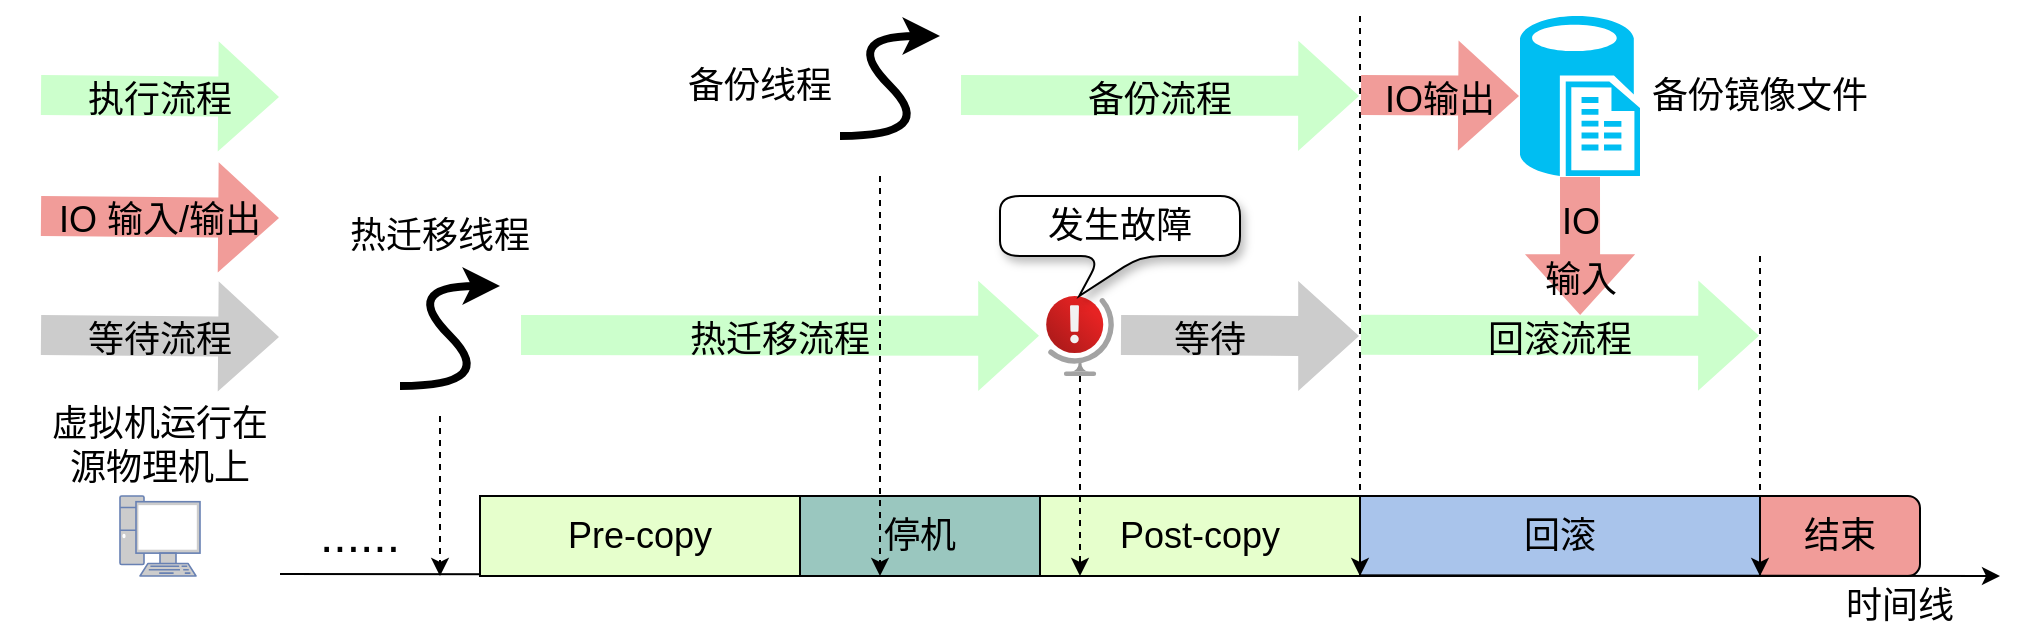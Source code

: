 <mxfile version="20.4.1" type="github">
  <diagram id="xbdcwXHPQUHZUbyYT70E" name="第 1 页">
    <mxGraphModel dx="735" dy="468" grid="1" gridSize="10" guides="1" tooltips="1" connect="1" arrows="1" fold="1" page="1" pageScale="1" pageWidth="827" pageHeight="1169" math="0" shadow="0">
      <root>
        <mxCell id="0" />
        <mxCell id="1" parent="0" />
        <mxCell id="7TQnCxTbO33pNNRYlMxs-25" value="" style="rounded=1;whiteSpace=wrap;html=1;fontSize=18;fillColor=#F19C99;" parent="1" vertex="1">
          <mxGeometry x="1040" y="280" width="120" height="40" as="geometry" />
        </mxCell>
        <mxCell id="7TQnCxTbO33pNNRYlMxs-26" value="&lt;font style=&quot;font-size: 18px;&quot;&gt;结束&lt;/font&gt;" style="text;html=1;strokeColor=none;fillColor=none;align=center;verticalAlign=middle;whiteSpace=wrap;rounded=0;" parent="1" vertex="1">
          <mxGeometry x="1090" y="285" width="60" height="30" as="geometry" />
        </mxCell>
        <mxCell id="7TQnCxTbO33pNNRYlMxs-23" value="回滚" style="rounded=0;whiteSpace=wrap;html=1;fontSize=18;fillColor=#A9C4EB;" parent="1" vertex="1">
          <mxGeometry x="880" y="280" width="200" height="40" as="geometry" />
        </mxCell>
        <mxCell id="_aCOL6AofIa1MBWSSgmZ-6" value="" style="endArrow=classic;html=1;rounded=0;fontSize=18;exitX=0;exitY=1;exitDx=0;exitDy=0;" parent="1" source="7TQnCxTbO33pNNRYlMxs-27" edge="1">
          <mxGeometry width="50" height="50" relative="1" as="geometry">
            <mxPoint x="320" y="320" as="sourcePoint" />
            <mxPoint x="1200" y="320" as="targetPoint" />
          </mxGeometry>
        </mxCell>
        <mxCell id="_aCOL6AofIa1MBWSSgmZ-8" value="停机" style="rounded=0;whiteSpace=wrap;html=1;fontSize=18;fillColor=#9AC7BF;" parent="1" vertex="1">
          <mxGeometry x="600" y="280" width="120" height="40" as="geometry" />
        </mxCell>
        <mxCell id="_aCOL6AofIa1MBWSSgmZ-9" value="Post-copy" style="rounded=0;whiteSpace=wrap;html=1;fontSize=18;fillColor=#E6FFCC;" parent="1" vertex="1">
          <mxGeometry x="720" y="280" width="160" height="40" as="geometry" />
        </mxCell>
        <mxCell id="_aCOL6AofIa1MBWSSgmZ-12" value="时间线" style="text;html=1;strokeColor=none;fillColor=none;align=center;verticalAlign=middle;whiteSpace=wrap;rounded=0;fontSize=18;" parent="1" vertex="1">
          <mxGeometry x="1100" y="320" width="100" height="30" as="geometry" />
        </mxCell>
        <mxCell id="_aCOL6AofIa1MBWSSgmZ-13" value="" style="fontColor=#0066CC;verticalAlign=top;verticalLabelPosition=bottom;labelPosition=center;align=center;html=1;outlineConnect=0;fillColor=#CCCCCC;strokeColor=#6881B3;gradientColor=none;gradientDirection=north;strokeWidth=2;shape=mxgraph.networks.pc;fontSize=18;" parent="1" vertex="1">
          <mxGeometry x="260" y="280" width="40" height="40" as="geometry" />
        </mxCell>
        <mxCell id="_aCOL6AofIa1MBWSSgmZ-16" value="虚拟机运行在&lt;br&gt;源物理机上" style="text;html=1;strokeColor=none;fillColor=none;align=center;verticalAlign=middle;whiteSpace=wrap;rounded=0;fontSize=18;" parent="1" vertex="1">
          <mxGeometry x="200" y="230" width="160" height="50" as="geometry" />
        </mxCell>
        <mxCell id="XhVZfR67R8h_jW9CrwFd-3" value="" style="shape=flexArrow;endArrow=classic;html=1;rounded=0;fillColor=#CCFFCC;strokeColor=none;startArrow=none;width=20;endWidth=34.118;endSize=9.8;" parent="1" edge="1">
          <mxGeometry width="50" height="50" relative="1" as="geometry">
            <mxPoint x="460" y="199.5" as="sourcePoint" />
            <mxPoint x="720" y="199.91" as="targetPoint" />
            <Array as="points">
              <mxPoint x="700" y="199.91" />
            </Array>
          </mxGeometry>
        </mxCell>
        <mxCell id="XhVZfR67R8h_jW9CrwFd-5" value="&lt;font style=&quot;font-size: 24px;&quot;&gt;......&lt;/font&gt;" style="text;html=1;strokeColor=none;fillColor=none;align=center;verticalAlign=middle;whiteSpace=wrap;rounded=0;" parent="1" vertex="1">
          <mxGeometry x="520" y="280" width="80" height="40" as="geometry" />
        </mxCell>
        <mxCell id="XhVZfR67R8h_jW9CrwFd-6" value="" style="html=1;points=[];align=center;image;fontSize=12;image=img/lib/azure2/general/Globe_Error.svg;" parent="1" vertex="1">
          <mxGeometry x="720" y="180" width="40" height="40" as="geometry" />
        </mxCell>
        <mxCell id="XhVZfR67R8h_jW9CrwFd-7" value="" style="endArrow=classic;html=1;rounded=0;fontSize=24;fillColor=#CCFFCC;dashed=1;" parent="1" edge="1">
          <mxGeometry width="50" height="50" relative="1" as="geometry">
            <mxPoint x="740" y="220" as="sourcePoint" />
            <mxPoint x="740" y="320" as="targetPoint" />
          </mxGeometry>
        </mxCell>
        <mxCell id="XhVZfR67R8h_jW9CrwFd-19" value="发生故障" style="shape=callout;whiteSpace=wrap;html=1;perimeter=calloutPerimeter;fontSize=18;size=20;position=0.42;base=20;position2=0.33;rounded=1;shadow=1;" parent="1" vertex="1">
          <mxGeometry x="700" y="130" width="120" height="50" as="geometry" />
        </mxCell>
        <mxCell id="7TQnCxTbO33pNNRYlMxs-1" value="" style="curved=1;endArrow=classic;html=1;rounded=0;strokeWidth=4;" parent="1" edge="1">
          <mxGeometry width="50" height="50" relative="1" as="geometry">
            <mxPoint x="400" y="225" as="sourcePoint" />
            <mxPoint x="450" y="175" as="targetPoint" />
            <Array as="points">
              <mxPoint x="450" y="225" />
              <mxPoint x="400" y="175" />
            </Array>
          </mxGeometry>
        </mxCell>
        <mxCell id="7TQnCxTbO33pNNRYlMxs-3" value="" style="curved=1;endArrow=classic;html=1;rounded=0;strokeWidth=4;" parent="1" edge="1">
          <mxGeometry width="50" height="50" relative="1" as="geometry">
            <mxPoint x="620" y="100" as="sourcePoint" />
            <mxPoint x="670" y="50" as="targetPoint" />
            <Array as="points">
              <mxPoint x="670" y="100" />
              <mxPoint x="620" y="50" />
            </Array>
          </mxGeometry>
        </mxCell>
        <mxCell id="7TQnCxTbO33pNNRYlMxs-4" value="&lt;font style=&quot;font-size: 18px;&quot;&gt;热迁移线程&lt;/font&gt;" style="text;html=1;strokeColor=none;fillColor=none;align=center;verticalAlign=middle;whiteSpace=wrap;rounded=0;" parent="1" vertex="1">
          <mxGeometry x="360" y="130" width="120" height="40" as="geometry" />
        </mxCell>
        <mxCell id="7TQnCxTbO33pNNRYlMxs-9" value="Pre-copy" style="rounded=0;whiteSpace=wrap;html=1;fontSize=18;fillColor=#E6FFCC;" parent="1" vertex="1">
          <mxGeometry x="440" y="280" width="160" height="40" as="geometry" />
        </mxCell>
        <mxCell id="7TQnCxTbO33pNNRYlMxs-11" value="" style="endArrow=classic;html=1;rounded=0;fontSize=18;strokeWidth=1;dashed=1;" parent="1" edge="1">
          <mxGeometry width="50" height="50" relative="1" as="geometry">
            <mxPoint x="420" y="240" as="sourcePoint" />
            <mxPoint x="420" y="320" as="targetPoint" />
          </mxGeometry>
        </mxCell>
        <mxCell id="XhVZfR67R8h_jW9CrwFd-8" value="&lt;font style=&quot;font-size: 18px;&quot;&gt;热迁移流程&lt;/font&gt;" style="text;html=1;strokeColor=none;fillColor=none;align=center;verticalAlign=middle;whiteSpace=wrap;rounded=0;fontSize=24;" parent="1" vertex="1">
          <mxGeometry x="500" y="180" width="180" height="40" as="geometry" />
        </mxCell>
        <mxCell id="7TQnCxTbO33pNNRYlMxs-12" value="" style="endArrow=classic;html=1;rounded=0;fontSize=24;fillColor=#CCFFCC;dashed=1;" parent="1" edge="1">
          <mxGeometry width="50" height="50" relative="1" as="geometry">
            <mxPoint x="640" y="120" as="sourcePoint" />
            <mxPoint x="640" y="320" as="targetPoint" />
          </mxGeometry>
        </mxCell>
        <mxCell id="7TQnCxTbO33pNNRYlMxs-13" value="&lt;font style=&quot;font-size: 18px;&quot;&gt;备份线程&lt;/font&gt;" style="text;html=1;strokeColor=none;fillColor=none;align=center;verticalAlign=middle;whiteSpace=wrap;rounded=0;" parent="1" vertex="1">
          <mxGeometry x="520" y="55" width="120" height="40" as="geometry" />
        </mxCell>
        <mxCell id="7TQnCxTbO33pNNRYlMxs-14" value="" style="shape=flexArrow;endArrow=classic;html=1;rounded=0;fillColor=#CCFFCC;strokeColor=none;startArrow=none;width=20;endWidth=34.118;endSize=9.8;" parent="1" edge="1">
          <mxGeometry width="50" height="50" relative="1" as="geometry">
            <mxPoint x="680" y="79.5" as="sourcePoint" />
            <mxPoint x="880" y="80" as="targetPoint" />
            <Array as="points" />
          </mxGeometry>
        </mxCell>
        <mxCell id="7TQnCxTbO33pNNRYlMxs-16" value="" style="shape=flexArrow;endArrow=classic;html=1;rounded=0;fillColor=#CCCCCC;strokeColor=none;startArrow=none;width=20;endWidth=34.118;endSize=9.8;" parent="1" edge="1">
          <mxGeometry width="50" height="50" relative="1" as="geometry">
            <mxPoint x="760" y="199.5" as="sourcePoint" />
            <mxPoint x="880" y="200" as="targetPoint" />
            <Array as="points">
              <mxPoint x="850" y="200" />
            </Array>
          </mxGeometry>
        </mxCell>
        <mxCell id="7TQnCxTbO33pNNRYlMxs-17" value="&lt;font style=&quot;font-size: 18px;&quot;&gt;备份流程&lt;/font&gt;" style="text;html=1;strokeColor=none;fillColor=none;align=center;verticalAlign=middle;whiteSpace=wrap;rounded=0;fontSize=24;" parent="1" vertex="1">
          <mxGeometry x="700" y="60" width="160" height="40" as="geometry" />
        </mxCell>
        <mxCell id="7TQnCxTbO33pNNRYlMxs-19" value="&lt;span style=&quot;font-size: 18px;&quot;&gt;等待&lt;/span&gt;" style="text;html=1;strokeColor=none;fillColor=none;align=center;verticalAlign=middle;whiteSpace=wrap;rounded=0;fontSize=24;" parent="1" vertex="1">
          <mxGeometry x="760" y="180" width="90" height="40" as="geometry" />
        </mxCell>
        <mxCell id="7TQnCxTbO33pNNRYlMxs-20" value="" style="endArrow=classic;html=1;rounded=0;dashed=1;fontSize=18;strokeWidth=1;fillColor=#CCCCCC;entryX=1;entryY=1;entryDx=0;entryDy=0;" parent="1" target="_aCOL6AofIa1MBWSSgmZ-9" edge="1">
          <mxGeometry width="50" height="50" relative="1" as="geometry">
            <mxPoint x="880" y="40" as="sourcePoint" />
            <mxPoint x="930" y="30" as="targetPoint" />
          </mxGeometry>
        </mxCell>
        <mxCell id="7TQnCxTbO33pNNRYlMxs-21" value="" style="shape=flexArrow;endArrow=classic;html=1;rounded=0;fillColor=#CCFFCC;strokeColor=none;startArrow=none;width=20;endWidth=34.118;endSize=9.8;" parent="1" edge="1">
          <mxGeometry width="50" height="50" relative="1" as="geometry">
            <mxPoint x="880" y="199.41" as="sourcePoint" />
            <mxPoint x="1080" y="199.91" as="targetPoint" />
            <Array as="points" />
          </mxGeometry>
        </mxCell>
        <mxCell id="7TQnCxTbO33pNNRYlMxs-22" value="&lt;span style=&quot;font-size: 18px;&quot;&gt;回滚流程&lt;/span&gt;" style="text;html=1;strokeColor=none;fillColor=none;align=center;verticalAlign=middle;whiteSpace=wrap;rounded=0;fontSize=24;" parent="1" vertex="1">
          <mxGeometry x="900" y="180" width="160" height="40" as="geometry" />
        </mxCell>
        <mxCell id="7TQnCxTbO33pNNRYlMxs-24" value="" style="endArrow=classic;html=1;rounded=0;dashed=1;fontSize=18;strokeWidth=1;fillColor=#CCCCCC;entryX=1;entryY=1;entryDx=0;entryDy=0;" parent="1" edge="1">
          <mxGeometry width="50" height="50" relative="1" as="geometry">
            <mxPoint x="1080" y="160" as="sourcePoint" />
            <mxPoint x="1080" y="320" as="targetPoint" />
          </mxGeometry>
        </mxCell>
        <mxCell id="7TQnCxTbO33pNNRYlMxs-27" value="&lt;font style=&quot;font-size: 24px;&quot;&gt;......&lt;/font&gt;" style="text;html=1;strokeColor=none;fillColor=none;align=center;verticalAlign=middle;whiteSpace=wrap;rounded=0;fontSize=18;" parent="1" vertex="1">
          <mxGeometry x="340" y="280" width="80" height="39" as="geometry" />
        </mxCell>
        <mxCell id="LNZbFVOOp2XCz4AuYen3-2" value="" style="verticalLabelPosition=bottom;html=1;verticalAlign=top;align=center;strokeColor=none;fillColor=#00BEF2;shape=mxgraph.azure.sql_reporting;fontSize=24;" parent="1" vertex="1">
          <mxGeometry x="960" y="40" width="60" height="80" as="geometry" />
        </mxCell>
        <mxCell id="LNZbFVOOp2XCz4AuYen3-5" value="" style="shape=flexArrow;endArrow=classic;html=1;rounded=0;fillColor=#CCFFCC;strokeColor=none;startArrow=none;width=20;endWidth=34.118;endSize=9.8;" parent="1" edge="1">
          <mxGeometry width="50" height="50" relative="1" as="geometry">
            <mxPoint x="220" y="79.5" as="sourcePoint" />
            <mxPoint x="340" y="80.5" as="targetPoint" />
            <Array as="points" />
          </mxGeometry>
        </mxCell>
        <mxCell id="LNZbFVOOp2XCz4AuYen3-6" value="" style="shape=flexArrow;endArrow=classic;html=1;rounded=0;fillColor=#F19C99;strokeColor=none;startArrow=none;width=20;endWidth=34.118;endSize=9.8;" parent="1" edge="1">
          <mxGeometry width="50" height="50" relative="1" as="geometry">
            <mxPoint x="220" y="140" as="sourcePoint" />
            <mxPoint x="340" y="141" as="targetPoint" />
            <Array as="points" />
          </mxGeometry>
        </mxCell>
        <mxCell id="LNZbFVOOp2XCz4AuYen3-7" value="" style="shape=flexArrow;endArrow=classic;html=1;rounded=0;fillColor=#CCCCCC;strokeColor=none;startArrow=none;width=20;endWidth=34.118;endSize=9.8;" parent="1" edge="1">
          <mxGeometry width="50" height="50" relative="1" as="geometry">
            <mxPoint x="220" y="199.5" as="sourcePoint" />
            <mxPoint x="340" y="200.5" as="targetPoint" />
            <Array as="points" />
          </mxGeometry>
        </mxCell>
        <mxCell id="LNZbFVOOp2XCz4AuYen3-8" value="&lt;font style=&quot;font-size: 18px;&quot;&gt;执行流程&lt;/font&gt;" style="text;html=1;strokeColor=none;fillColor=none;align=center;verticalAlign=middle;whiteSpace=wrap;rounded=0;fontSize=24;" parent="1" vertex="1">
          <mxGeometry x="220" y="60" width="120" height="40" as="geometry" />
        </mxCell>
        <mxCell id="LNZbFVOOp2XCz4AuYen3-9" value="&lt;font style=&quot;font-size: 18px;&quot;&gt;IO 输入/输出&lt;/font&gt;" style="text;html=1;strokeColor=none;fillColor=none;align=center;verticalAlign=middle;whiteSpace=wrap;rounded=0;fontSize=24;" parent="1" vertex="1">
          <mxGeometry x="220" y="120" width="120" height="40" as="geometry" />
        </mxCell>
        <mxCell id="LNZbFVOOp2XCz4AuYen3-10" value="&lt;font style=&quot;font-size: 18px;&quot;&gt;等待流程&lt;/font&gt;" style="text;html=1;strokeColor=none;fillColor=none;align=center;verticalAlign=middle;whiteSpace=wrap;rounded=0;fontSize=24;" parent="1" vertex="1">
          <mxGeometry x="220" y="180" width="120" height="40" as="geometry" />
        </mxCell>
        <mxCell id="LNZbFVOOp2XCz4AuYen3-12" value="" style="shape=flexArrow;endArrow=classic;html=1;rounded=0;fillColor=#F19C99;strokeColor=none;startArrow=none;width=20;endWidth=34.118;endSize=9.8;" parent="1" edge="1">
          <mxGeometry width="50" height="50" relative="1" as="geometry">
            <mxPoint x="880" y="79.5" as="sourcePoint" />
            <mxPoint x="960" y="80" as="targetPoint" />
            <Array as="points" />
          </mxGeometry>
        </mxCell>
        <mxCell id="LNZbFVOOp2XCz4AuYen3-13" value="&lt;font style=&quot;font-size: 18px;&quot;&gt;IO输出&lt;/font&gt;" style="text;html=1;strokeColor=none;fillColor=none;align=center;verticalAlign=middle;whiteSpace=wrap;rounded=0;fontSize=24;" parent="1" vertex="1">
          <mxGeometry x="890" y="60" width="60" height="40" as="geometry" />
        </mxCell>
        <mxCell id="LNZbFVOOp2XCz4AuYen3-15" value="" style="shape=flexArrow;endArrow=classic;html=1;rounded=0;fillColor=#F19C99;strokeColor=none;startArrow=none;width=20;endWidth=34.118;endSize=9.8;exitX=0.5;exitY=1;exitDx=0;exitDy=0;exitPerimeter=0;entryX=0.563;entryY=0.25;entryDx=0;entryDy=0;entryPerimeter=0;" parent="1" source="LNZbFVOOp2XCz4AuYen3-2" target="7TQnCxTbO33pNNRYlMxs-22" edge="1">
          <mxGeometry width="50" height="50" relative="1" as="geometry">
            <mxPoint x="1040" y="120" as="sourcePoint" />
            <mxPoint x="1120" y="120.5" as="targetPoint" />
            <Array as="points" />
          </mxGeometry>
        </mxCell>
        <mxCell id="LNZbFVOOp2XCz4AuYen3-14" value="&lt;font style=&quot;font-size: 18px;&quot;&gt;IO&lt;br&gt;输入&lt;br&gt;&lt;/font&gt;" style="text;html=1;strokeColor=none;fillColor=none;align=center;verticalAlign=middle;whiteSpace=wrap;rounded=0;fontSize=24;" parent="1" vertex="1">
          <mxGeometry x="950.5" y="135" width="79" height="40" as="geometry" />
        </mxCell>
        <mxCell id="LNZbFVOOp2XCz4AuYen3-16" value="&lt;font style=&quot;font-size: 18px;&quot;&gt;备份镜像文件&lt;/font&gt;" style="text;html=1;strokeColor=none;fillColor=none;align=center;verticalAlign=middle;whiteSpace=wrap;rounded=0;" parent="1" vertex="1">
          <mxGeometry x="1020" y="55" width="120" height="50" as="geometry" />
        </mxCell>
      </root>
    </mxGraphModel>
  </diagram>
</mxfile>
